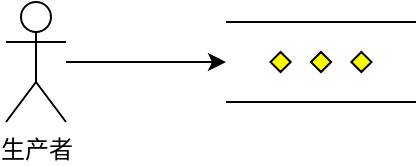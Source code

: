 <mxfile version="21.6.1" type="device">
  <diagram name="Page-1" id="C2wzFaUvH-_KzOO--RFx">
    <mxGraphModel dx="1434" dy="854" grid="1" gridSize="10" guides="1" tooltips="1" connect="1" arrows="1" fold="1" page="1" pageScale="1" pageWidth="827" pageHeight="1169" math="0" shadow="0">
      <root>
        <mxCell id="0" />
        <mxCell id="1" parent="0" />
        <mxCell id="J59SdMZj5nJO5bFgm05r-2" value="生产者" style="shape=umlActor;verticalLabelPosition=bottom;verticalAlign=top;html=1;outlineConnect=0;" vertex="1" parent="1">
          <mxGeometry x="70" y="50" width="30" height="60" as="geometry" />
        </mxCell>
        <mxCell id="J59SdMZj5nJO5bFgm05r-3" value="" style="verticalLabelPosition=bottom;verticalAlign=top;html=1;shape=mxgraph.flowchart.parallel_mode;pointerEvents=1" vertex="1" parent="1">
          <mxGeometry x="180" y="60" width="95" height="40" as="geometry" />
        </mxCell>
        <mxCell id="J59SdMZj5nJO5bFgm05r-4" value="" style="endArrow=classic;html=1;rounded=0;" edge="1" parent="1" source="J59SdMZj5nJO5bFgm05r-2" target="J59SdMZj5nJO5bFgm05r-3">
          <mxGeometry width="50" height="50" relative="1" as="geometry">
            <mxPoint x="70" y="370" as="sourcePoint" />
            <mxPoint x="120" y="320" as="targetPoint" />
          </mxGeometry>
        </mxCell>
      </root>
    </mxGraphModel>
  </diagram>
</mxfile>
